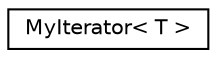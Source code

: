 digraph "Graphical Class Hierarchy"
{
  edge [fontname="Helvetica",fontsize="10",labelfontname="Helvetica",labelfontsize="10"];
  node [fontname="Helvetica",fontsize="10",shape=record];
  rankdir="LR";
  Node0 [label="MyIterator\< T \>",height=0.2,width=0.4,color="black", fillcolor="white", style="filled",URL="$classMyIterator.html"];
}
